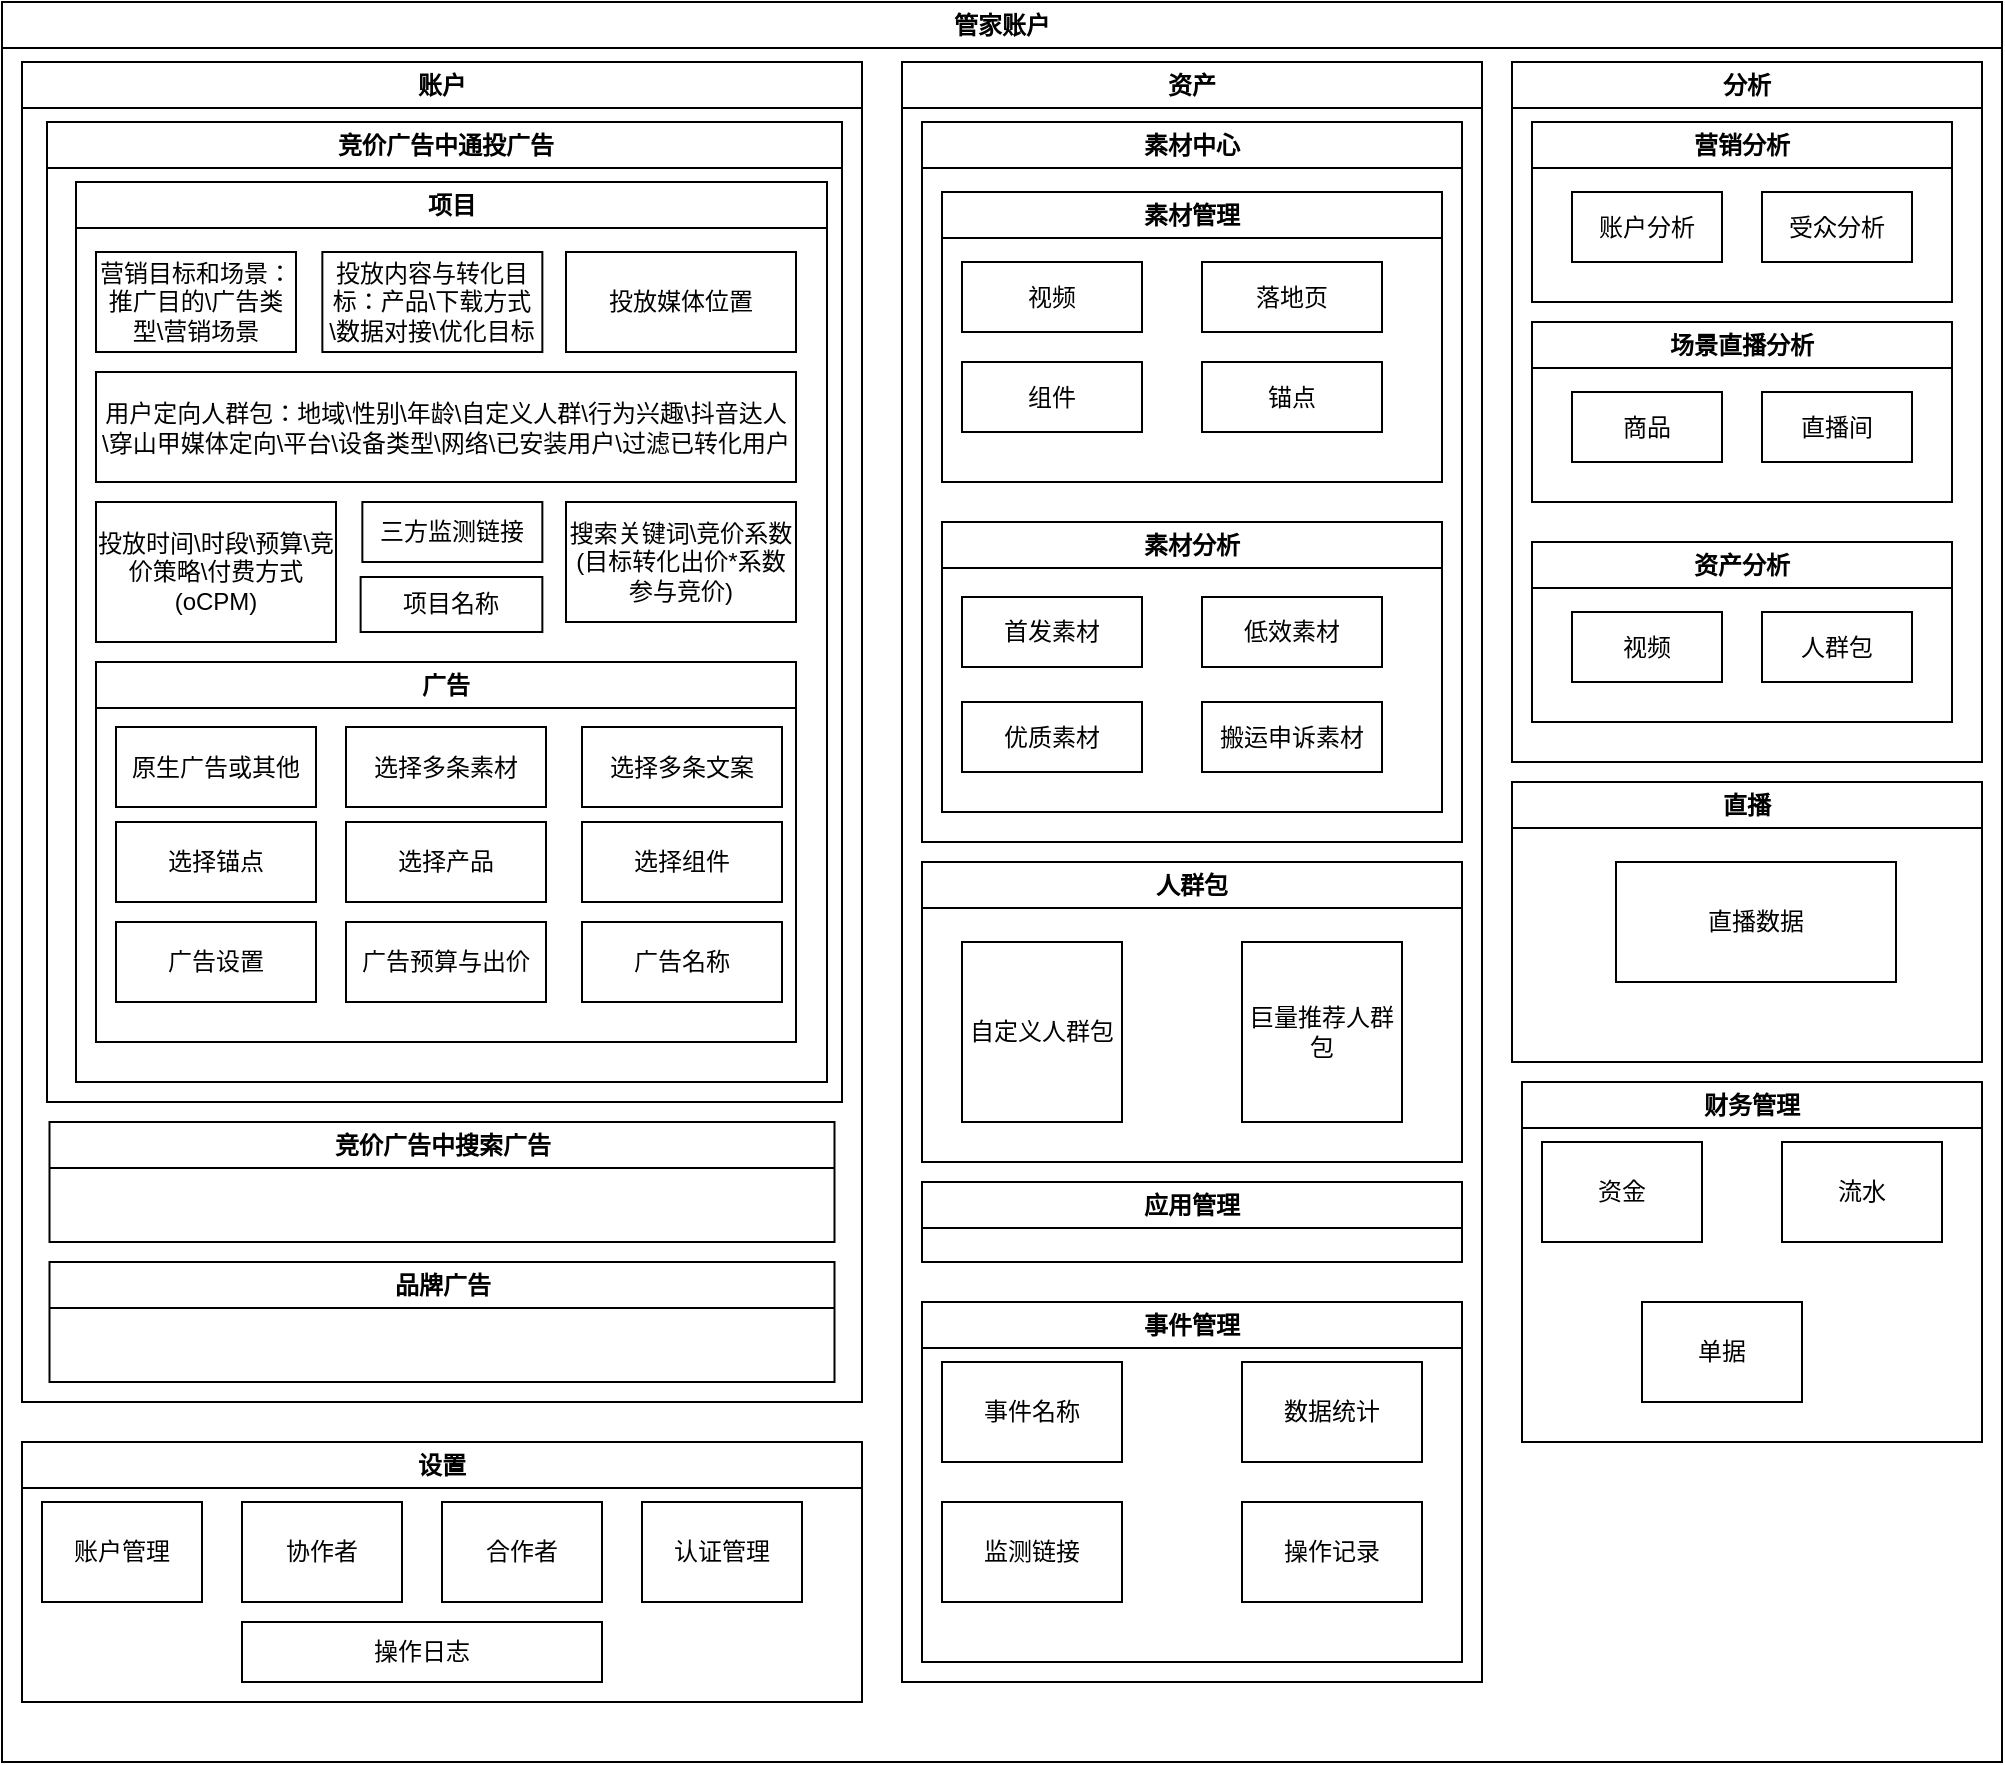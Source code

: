 <mxfile version="24.0.7" type="device">
  <diagram name="第 1 页" id="UqeLKz7dRLvMX9c8KC87">
    <mxGraphModel dx="1434" dy="761" grid="1" gridSize="10" guides="1" tooltips="1" connect="1" arrows="1" fold="1" page="1" pageScale="1" pageWidth="827" pageHeight="1169" math="0" shadow="0">
      <root>
        <mxCell id="0" />
        <mxCell id="1" parent="0" />
        <mxCell id="lknGj8fZwG9L-Wu4IL8k-2" value="管家账户" style="swimlane;whiteSpace=wrap;html=1;" vertex="1" parent="1">
          <mxGeometry x="20" y="20" width="1000" height="880" as="geometry" />
        </mxCell>
        <mxCell id="lknGj8fZwG9L-Wu4IL8k-3" value="账户" style="swimlane;whiteSpace=wrap;html=1;" vertex="1" parent="lknGj8fZwG9L-Wu4IL8k-2">
          <mxGeometry x="10" y="30" width="420" height="670" as="geometry" />
        </mxCell>
        <mxCell id="lknGj8fZwG9L-Wu4IL8k-4" value="竞价广告中通投广告" style="swimlane;whiteSpace=wrap;html=1;" vertex="1" parent="lknGj8fZwG9L-Wu4IL8k-3">
          <mxGeometry x="12.5" y="30" width="397.5" height="490" as="geometry" />
        </mxCell>
        <mxCell id="lknGj8fZwG9L-Wu4IL8k-156" value="项目" style="swimlane;whiteSpace=wrap;html=1;" vertex="1" parent="lknGj8fZwG9L-Wu4IL8k-4">
          <mxGeometry x="14.5" y="30" width="375.5" height="450" as="geometry" />
        </mxCell>
        <mxCell id="lknGj8fZwG9L-Wu4IL8k-157" value="营销目标和场景：推广目的\广告类型\营销场景" style="rounded=0;whiteSpace=wrap;html=1;" vertex="1" parent="lknGj8fZwG9L-Wu4IL8k-156">
          <mxGeometry x="10" y="35" width="100" height="50" as="geometry" />
        </mxCell>
        <mxCell id="lknGj8fZwG9L-Wu4IL8k-158" value="投放内容与转化目标：产品\下载方式\数据对接\优化目标" style="rounded=0;whiteSpace=wrap;html=1;" vertex="1" parent="lknGj8fZwG9L-Wu4IL8k-156">
          <mxGeometry x="123.18" y="35" width="110" height="50" as="geometry" />
        </mxCell>
        <mxCell id="lknGj8fZwG9L-Wu4IL8k-159" value="投放媒体位置" style="rounded=0;whiteSpace=wrap;html=1;" vertex="1" parent="lknGj8fZwG9L-Wu4IL8k-156">
          <mxGeometry x="245" y="35" width="115" height="50" as="geometry" />
        </mxCell>
        <mxCell id="lknGj8fZwG9L-Wu4IL8k-160" value="用户定向人群包：地域\性别\年龄\自定义人群\行为兴趣\抖音达人\穿山甲媒体定向\平台\设备类型\网络\已安装用户\过滤已转化用户" style="rounded=0;whiteSpace=wrap;html=1;" vertex="1" parent="lknGj8fZwG9L-Wu4IL8k-156">
          <mxGeometry x="10" y="95" width="350" height="55" as="geometry" />
        </mxCell>
        <mxCell id="lknGj8fZwG9L-Wu4IL8k-161" value="投放时间\时段\预算\竞价策略\付费方式(oCPM)" style="rounded=0;whiteSpace=wrap;html=1;" vertex="1" parent="lknGj8fZwG9L-Wu4IL8k-156">
          <mxGeometry x="10" y="160" width="120" height="70" as="geometry" />
        </mxCell>
        <mxCell id="lknGj8fZwG9L-Wu4IL8k-162" value="搜索关键词\竞价系数(目标转化出价*系数参与竞价)" style="rounded=0;whiteSpace=wrap;html=1;" vertex="1" parent="lknGj8fZwG9L-Wu4IL8k-156">
          <mxGeometry x="245" y="160" width="115" height="60" as="geometry" />
        </mxCell>
        <mxCell id="lknGj8fZwG9L-Wu4IL8k-165" value="三方监测链接" style="rounded=0;whiteSpace=wrap;html=1;" vertex="1" parent="lknGj8fZwG9L-Wu4IL8k-156">
          <mxGeometry x="143.18" y="160" width="90" height="30" as="geometry" />
        </mxCell>
        <mxCell id="lknGj8fZwG9L-Wu4IL8k-166" value="项目名称" style="rounded=0;whiteSpace=wrap;html=1;" vertex="1" parent="lknGj8fZwG9L-Wu4IL8k-156">
          <mxGeometry x="142.31" y="197.5" width="90.87" height="27.5" as="geometry" />
        </mxCell>
        <mxCell id="lknGj8fZwG9L-Wu4IL8k-167" value="广告" style="swimlane;whiteSpace=wrap;html=1;" vertex="1" parent="lknGj8fZwG9L-Wu4IL8k-156">
          <mxGeometry x="10" y="240" width="350" height="190" as="geometry" />
        </mxCell>
        <mxCell id="lknGj8fZwG9L-Wu4IL8k-181" value="原生广告或其他" style="rounded=0;whiteSpace=wrap;html=1;" vertex="1" parent="lknGj8fZwG9L-Wu4IL8k-167">
          <mxGeometry x="10" y="32.5" width="100" height="40" as="geometry" />
        </mxCell>
        <mxCell id="lknGj8fZwG9L-Wu4IL8k-182" value="选择多条素材" style="rounded=0;whiteSpace=wrap;html=1;" vertex="1" parent="lknGj8fZwG9L-Wu4IL8k-167">
          <mxGeometry x="125" y="32.5" width="100" height="40" as="geometry" />
        </mxCell>
        <mxCell id="lknGj8fZwG9L-Wu4IL8k-183" value="选择多条文案" style="rounded=0;whiteSpace=wrap;html=1;" vertex="1" parent="lknGj8fZwG9L-Wu4IL8k-167">
          <mxGeometry x="243" y="32.5" width="100" height="40" as="geometry" />
        </mxCell>
        <mxCell id="lknGj8fZwG9L-Wu4IL8k-184" value="选择锚点" style="rounded=0;whiteSpace=wrap;html=1;" vertex="1" parent="lknGj8fZwG9L-Wu4IL8k-167">
          <mxGeometry x="10" y="80" width="100" height="40" as="geometry" />
        </mxCell>
        <mxCell id="lknGj8fZwG9L-Wu4IL8k-185" value="选择产品" style="rounded=0;whiteSpace=wrap;html=1;" vertex="1" parent="lknGj8fZwG9L-Wu4IL8k-167">
          <mxGeometry x="125" y="80" width="100" height="40" as="geometry" />
        </mxCell>
        <mxCell id="lknGj8fZwG9L-Wu4IL8k-186" value="选择组件" style="rounded=0;whiteSpace=wrap;html=1;" vertex="1" parent="lknGj8fZwG9L-Wu4IL8k-167">
          <mxGeometry x="243" y="80" width="100" height="40" as="geometry" />
        </mxCell>
        <mxCell id="lknGj8fZwG9L-Wu4IL8k-187" value="广告设置" style="rounded=0;whiteSpace=wrap;html=1;" vertex="1" parent="lknGj8fZwG9L-Wu4IL8k-167">
          <mxGeometry x="10" y="130" width="100" height="40" as="geometry" />
        </mxCell>
        <mxCell id="lknGj8fZwG9L-Wu4IL8k-188" value="广告预算与出价" style="rounded=0;whiteSpace=wrap;html=1;" vertex="1" parent="lknGj8fZwG9L-Wu4IL8k-167">
          <mxGeometry x="125" y="130" width="100" height="40" as="geometry" />
        </mxCell>
        <mxCell id="lknGj8fZwG9L-Wu4IL8k-189" value="广告名称" style="rounded=0;whiteSpace=wrap;html=1;" vertex="1" parent="lknGj8fZwG9L-Wu4IL8k-167">
          <mxGeometry x="243" y="130" width="100" height="40" as="geometry" />
        </mxCell>
        <mxCell id="lknGj8fZwG9L-Wu4IL8k-10" value="竞价广告中搜索广告" style="swimlane;whiteSpace=wrap;html=1;" vertex="1" parent="lknGj8fZwG9L-Wu4IL8k-3">
          <mxGeometry x="13.75" y="530" width="392.5" height="60" as="geometry" />
        </mxCell>
        <mxCell id="lknGj8fZwG9L-Wu4IL8k-191" value="品牌广告" style="swimlane;whiteSpace=wrap;html=1;" vertex="1" parent="lknGj8fZwG9L-Wu4IL8k-3">
          <mxGeometry x="13.75" y="600" width="392.5" height="60" as="geometry" />
        </mxCell>
        <mxCell id="lknGj8fZwG9L-Wu4IL8k-8" value="资产" style="swimlane;whiteSpace=wrap;html=1;" vertex="1" parent="lknGj8fZwG9L-Wu4IL8k-2">
          <mxGeometry x="450" y="30" width="290" height="810" as="geometry" />
        </mxCell>
        <mxCell id="lknGj8fZwG9L-Wu4IL8k-9" value="素材中心" style="swimlane;whiteSpace=wrap;html=1;" vertex="1" parent="lknGj8fZwG9L-Wu4IL8k-8">
          <mxGeometry x="10" y="30" width="270" height="360" as="geometry" />
        </mxCell>
        <mxCell id="lknGj8fZwG9L-Wu4IL8k-11" value="素材管理" style="swimlane;whiteSpace=wrap;html=1;" vertex="1" parent="lknGj8fZwG9L-Wu4IL8k-9">
          <mxGeometry x="10" y="35" width="250" height="145" as="geometry" />
        </mxCell>
        <mxCell id="lknGj8fZwG9L-Wu4IL8k-15" value="视频" style="rounded=0;whiteSpace=wrap;html=1;" vertex="1" parent="lknGj8fZwG9L-Wu4IL8k-11">
          <mxGeometry x="10" y="35" width="90" height="35" as="geometry" />
        </mxCell>
        <mxCell id="lknGj8fZwG9L-Wu4IL8k-16" value="落地页" style="rounded=0;whiteSpace=wrap;html=1;" vertex="1" parent="lknGj8fZwG9L-Wu4IL8k-11">
          <mxGeometry x="130" y="35" width="90" height="35" as="geometry" />
        </mxCell>
        <mxCell id="lknGj8fZwG9L-Wu4IL8k-17" value="组件" style="rounded=0;whiteSpace=wrap;html=1;" vertex="1" parent="lknGj8fZwG9L-Wu4IL8k-11">
          <mxGeometry x="10" y="85" width="90" height="35" as="geometry" />
        </mxCell>
        <mxCell id="lknGj8fZwG9L-Wu4IL8k-18" value="锚点" style="rounded=0;whiteSpace=wrap;html=1;" vertex="1" parent="lknGj8fZwG9L-Wu4IL8k-11">
          <mxGeometry x="130" y="85" width="90" height="35" as="geometry" />
        </mxCell>
        <mxCell id="lknGj8fZwG9L-Wu4IL8k-14" value="素材分析" style="swimlane;whiteSpace=wrap;html=1;" vertex="1" parent="lknGj8fZwG9L-Wu4IL8k-9">
          <mxGeometry x="10" y="200" width="250" height="145" as="geometry" />
        </mxCell>
        <mxCell id="lknGj8fZwG9L-Wu4IL8k-20" value="低效素材" style="rounded=0;whiteSpace=wrap;html=1;" vertex="1" parent="lknGj8fZwG9L-Wu4IL8k-14">
          <mxGeometry x="130" y="37.5" width="90" height="35" as="geometry" />
        </mxCell>
        <mxCell id="lknGj8fZwG9L-Wu4IL8k-21" value="优质素材" style="rounded=0;whiteSpace=wrap;html=1;" vertex="1" parent="lknGj8fZwG9L-Wu4IL8k-14">
          <mxGeometry x="10" y="90" width="90" height="35" as="geometry" />
        </mxCell>
        <mxCell id="lknGj8fZwG9L-Wu4IL8k-34" value="搬运申诉素材" style="rounded=0;whiteSpace=wrap;html=1;" vertex="1" parent="lknGj8fZwG9L-Wu4IL8k-14">
          <mxGeometry x="130" y="90" width="90" height="35" as="geometry" />
        </mxCell>
        <mxCell id="lknGj8fZwG9L-Wu4IL8k-65" value="首发素材" style="rounded=0;whiteSpace=wrap;html=1;" vertex="1" parent="lknGj8fZwG9L-Wu4IL8k-14">
          <mxGeometry x="10" y="37.5" width="90" height="35" as="geometry" />
        </mxCell>
        <mxCell id="lknGj8fZwG9L-Wu4IL8k-35" value="人群包" style="swimlane;whiteSpace=wrap;html=1;" vertex="1" parent="lknGj8fZwG9L-Wu4IL8k-8">
          <mxGeometry x="10" y="400" width="270" height="150" as="geometry" />
        </mxCell>
        <mxCell id="lknGj8fZwG9L-Wu4IL8k-19" value="自定义人群包" style="rounded=0;whiteSpace=wrap;html=1;" vertex="1" parent="lknGj8fZwG9L-Wu4IL8k-35">
          <mxGeometry x="20" y="40" width="80" height="90" as="geometry" />
        </mxCell>
        <mxCell id="lknGj8fZwG9L-Wu4IL8k-46" value="巨量推荐人群包" style="rounded=0;whiteSpace=wrap;html=1;" vertex="1" parent="lknGj8fZwG9L-Wu4IL8k-35">
          <mxGeometry x="160" y="40" width="80" height="90" as="geometry" />
        </mxCell>
        <mxCell id="lknGj8fZwG9L-Wu4IL8k-47" value="应用管理" style="swimlane;whiteSpace=wrap;html=1;" vertex="1" parent="lknGj8fZwG9L-Wu4IL8k-8">
          <mxGeometry x="10" y="560" width="270" height="40" as="geometry" />
        </mxCell>
        <mxCell id="lknGj8fZwG9L-Wu4IL8k-50" value="事件管理" style="swimlane;whiteSpace=wrap;html=1;startSize=23;" vertex="1" parent="lknGj8fZwG9L-Wu4IL8k-8">
          <mxGeometry x="10" y="620" width="270" height="180" as="geometry" />
        </mxCell>
        <mxCell id="lknGj8fZwG9L-Wu4IL8k-51" value="事件名称" style="rounded=0;whiteSpace=wrap;html=1;" vertex="1" parent="lknGj8fZwG9L-Wu4IL8k-50">
          <mxGeometry x="10" y="30" width="90" height="50" as="geometry" />
        </mxCell>
        <mxCell id="lknGj8fZwG9L-Wu4IL8k-52" value="数据统计" style="rounded=0;whiteSpace=wrap;html=1;" vertex="1" parent="lknGj8fZwG9L-Wu4IL8k-50">
          <mxGeometry x="160" y="30" width="90" height="50" as="geometry" />
        </mxCell>
        <mxCell id="lknGj8fZwG9L-Wu4IL8k-53" value="监测链接" style="rounded=0;whiteSpace=wrap;html=1;" vertex="1" parent="lknGj8fZwG9L-Wu4IL8k-50">
          <mxGeometry x="10" y="100" width="90" height="50" as="geometry" />
        </mxCell>
        <mxCell id="lknGj8fZwG9L-Wu4IL8k-54" value="操作记录" style="rounded=0;whiteSpace=wrap;html=1;" vertex="1" parent="lknGj8fZwG9L-Wu4IL8k-50">
          <mxGeometry x="160" y="100" width="90" height="50" as="geometry" />
        </mxCell>
        <mxCell id="lknGj8fZwG9L-Wu4IL8k-66" value="财务管理" style="swimlane;whiteSpace=wrap;html=1;" vertex="1" parent="lknGj8fZwG9L-Wu4IL8k-2">
          <mxGeometry x="760" y="540" width="230" height="180" as="geometry" />
        </mxCell>
        <mxCell id="lknGj8fZwG9L-Wu4IL8k-67" value="资金" style="rounded=0;whiteSpace=wrap;html=1;" vertex="1" parent="lknGj8fZwG9L-Wu4IL8k-66">
          <mxGeometry x="10" y="30" width="80" height="50" as="geometry" />
        </mxCell>
        <mxCell id="lknGj8fZwG9L-Wu4IL8k-68" value="流水" style="rounded=0;whiteSpace=wrap;html=1;" vertex="1" parent="lknGj8fZwG9L-Wu4IL8k-66">
          <mxGeometry x="130" y="30" width="80" height="50" as="geometry" />
        </mxCell>
        <mxCell id="lknGj8fZwG9L-Wu4IL8k-69" value="单据" style="rounded=0;whiteSpace=wrap;html=1;" vertex="1" parent="lknGj8fZwG9L-Wu4IL8k-66">
          <mxGeometry x="60" y="110" width="80" height="50" as="geometry" />
        </mxCell>
        <mxCell id="lknGj8fZwG9L-Wu4IL8k-99" value="设置" style="swimlane;whiteSpace=wrap;html=1;" vertex="1" parent="lknGj8fZwG9L-Wu4IL8k-2">
          <mxGeometry x="10" y="720" width="420" height="130" as="geometry" />
        </mxCell>
        <mxCell id="lknGj8fZwG9L-Wu4IL8k-100" value="账户管理" style="rounded=0;whiteSpace=wrap;html=1;" vertex="1" parent="lknGj8fZwG9L-Wu4IL8k-99">
          <mxGeometry x="10" y="30" width="80" height="50" as="geometry" />
        </mxCell>
        <mxCell id="lknGj8fZwG9L-Wu4IL8k-101" value="协作者" style="rounded=0;whiteSpace=wrap;html=1;" vertex="1" parent="lknGj8fZwG9L-Wu4IL8k-99">
          <mxGeometry x="110" y="30" width="80" height="50" as="geometry" />
        </mxCell>
        <mxCell id="lknGj8fZwG9L-Wu4IL8k-102" value="合作者" style="rounded=0;whiteSpace=wrap;html=1;" vertex="1" parent="lknGj8fZwG9L-Wu4IL8k-99">
          <mxGeometry x="210" y="30" width="80" height="50" as="geometry" />
        </mxCell>
        <mxCell id="lknGj8fZwG9L-Wu4IL8k-103" value="认证管理" style="rounded=0;whiteSpace=wrap;html=1;" vertex="1" parent="lknGj8fZwG9L-Wu4IL8k-99">
          <mxGeometry x="310" y="30" width="80" height="50" as="geometry" />
        </mxCell>
        <mxCell id="lknGj8fZwG9L-Wu4IL8k-104" value="操作日志" style="rounded=0;whiteSpace=wrap;html=1;" vertex="1" parent="lknGj8fZwG9L-Wu4IL8k-99">
          <mxGeometry x="110" y="90" width="180" height="30" as="geometry" />
        </mxCell>
        <mxCell id="lknGj8fZwG9L-Wu4IL8k-141" value="直播" style="swimlane;whiteSpace=wrap;html=1;" vertex="1" parent="lknGj8fZwG9L-Wu4IL8k-2">
          <mxGeometry x="755" y="390" width="235" height="140" as="geometry" />
        </mxCell>
        <mxCell id="lknGj8fZwG9L-Wu4IL8k-142" value="直播数据" style="rounded=0;whiteSpace=wrap;html=1;" vertex="1" parent="lknGj8fZwG9L-Wu4IL8k-141">
          <mxGeometry x="52" y="40" width="140" height="60" as="geometry" />
        </mxCell>
        <mxCell id="lknGj8fZwG9L-Wu4IL8k-145" value="分析" style="swimlane;whiteSpace=wrap;html=1;" vertex="1" parent="lknGj8fZwG9L-Wu4IL8k-2">
          <mxGeometry x="755" y="30" width="235" height="350" as="geometry" />
        </mxCell>
        <mxCell id="lknGj8fZwG9L-Wu4IL8k-147" value="营销分析" style="swimlane;whiteSpace=wrap;html=1;" vertex="1" parent="lknGj8fZwG9L-Wu4IL8k-145">
          <mxGeometry x="10" y="30" width="210" height="90" as="geometry" />
        </mxCell>
        <mxCell id="lknGj8fZwG9L-Wu4IL8k-148" value="账户分析" style="rounded=0;whiteSpace=wrap;html=1;" vertex="1" parent="lknGj8fZwG9L-Wu4IL8k-147">
          <mxGeometry x="20" y="35" width="75" height="35" as="geometry" />
        </mxCell>
        <mxCell id="lknGj8fZwG9L-Wu4IL8k-149" value="受众分析" style="rounded=0;whiteSpace=wrap;html=1;" vertex="1" parent="lknGj8fZwG9L-Wu4IL8k-147">
          <mxGeometry x="115" y="35" width="75" height="35" as="geometry" />
        </mxCell>
        <mxCell id="lknGj8fZwG9L-Wu4IL8k-150" value="场景直播分析" style="swimlane;whiteSpace=wrap;html=1;" vertex="1" parent="lknGj8fZwG9L-Wu4IL8k-145">
          <mxGeometry x="10" y="130" width="210" height="90" as="geometry" />
        </mxCell>
        <mxCell id="lknGj8fZwG9L-Wu4IL8k-151" value="商品" style="rounded=0;whiteSpace=wrap;html=1;" vertex="1" parent="lknGj8fZwG9L-Wu4IL8k-150">
          <mxGeometry x="20" y="35" width="75" height="35" as="geometry" />
        </mxCell>
        <mxCell id="lknGj8fZwG9L-Wu4IL8k-152" value="直播间" style="rounded=0;whiteSpace=wrap;html=1;" vertex="1" parent="lknGj8fZwG9L-Wu4IL8k-150">
          <mxGeometry x="115" y="35" width="75" height="35" as="geometry" />
        </mxCell>
        <mxCell id="lknGj8fZwG9L-Wu4IL8k-153" value="资产分析" style="swimlane;whiteSpace=wrap;html=1;" vertex="1" parent="lknGj8fZwG9L-Wu4IL8k-145">
          <mxGeometry x="10" y="240" width="210" height="90" as="geometry" />
        </mxCell>
        <mxCell id="lknGj8fZwG9L-Wu4IL8k-154" value="视频" style="rounded=0;whiteSpace=wrap;html=1;" vertex="1" parent="lknGj8fZwG9L-Wu4IL8k-153">
          <mxGeometry x="20" y="35" width="75" height="35" as="geometry" />
        </mxCell>
        <mxCell id="lknGj8fZwG9L-Wu4IL8k-155" value="人群包" style="rounded=0;whiteSpace=wrap;html=1;" vertex="1" parent="lknGj8fZwG9L-Wu4IL8k-153">
          <mxGeometry x="115" y="35" width="75" height="35" as="geometry" />
        </mxCell>
      </root>
    </mxGraphModel>
  </diagram>
</mxfile>
